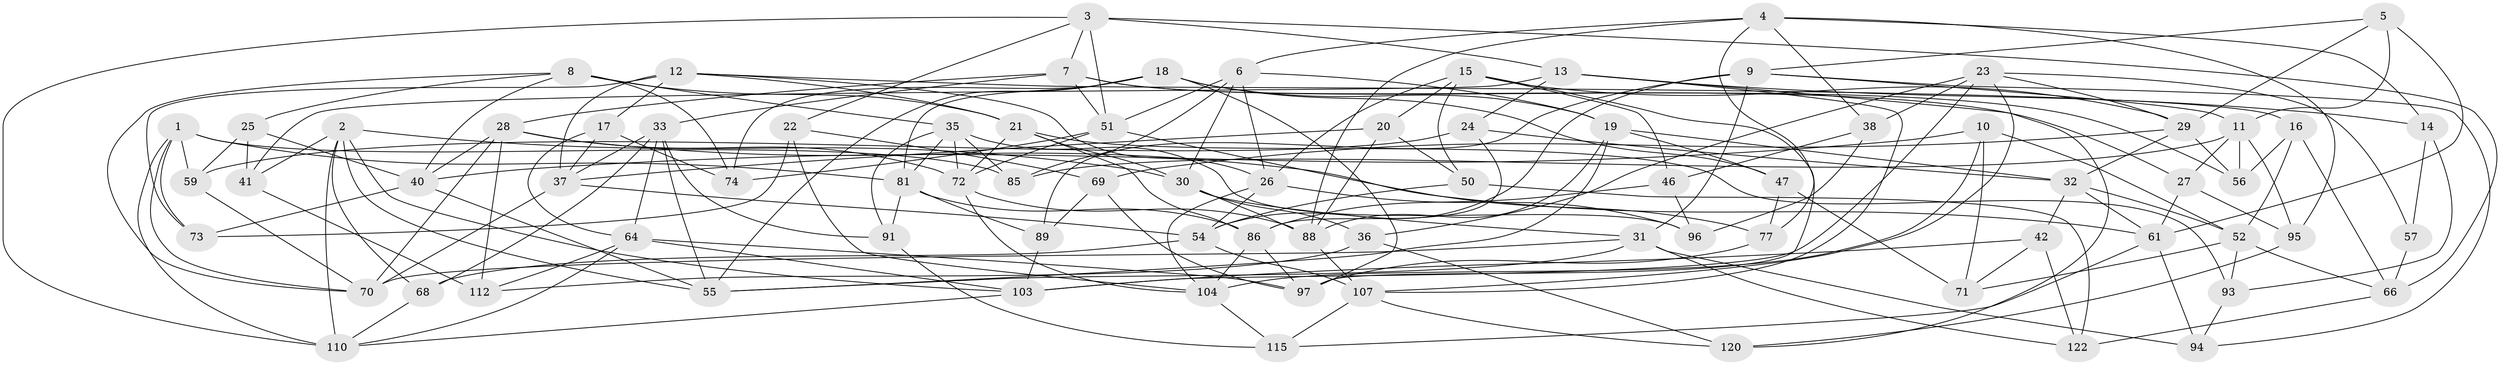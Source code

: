 // Generated by graph-tools (version 1.1) at 2025/52/02/27/25 19:52:30]
// undirected, 80 vertices, 202 edges
graph export_dot {
graph [start="1"]
  node [color=gray90,style=filled];
  1 [super="+65"];
  2 [super="+44"];
  3 [super="+67"];
  4 [super="+102"];
  5;
  6 [super="+114"];
  7 [super="+63"];
  8 [super="+106"];
  9 [super="+34"];
  10;
  11 [super="+119"];
  12 [super="+53"];
  13 [super="+75"];
  14;
  15 [super="+83"];
  16;
  17;
  18 [super="+49"];
  19 [super="+99"];
  20;
  21 [super="+101"];
  22;
  23 [super="+58"];
  24;
  25;
  26 [super="+80"];
  27;
  28 [super="+92"];
  29 [super="+43"];
  30 [super="+87"];
  31 [super="+123"];
  32 [super="+84"];
  33 [super="+48"];
  35 [super="+45"];
  36;
  37 [super="+39"];
  38;
  40 [super="+62"];
  41;
  42;
  46;
  47;
  50;
  51 [super="+90"];
  52 [super="+121"];
  54 [super="+82"];
  55 [super="+60"];
  56;
  57;
  59;
  61 [super="+109"];
  64 [super="+108"];
  66 [super="+79"];
  68;
  69;
  70 [super="+78"];
  71;
  72 [super="+76"];
  73;
  74;
  77;
  81 [super="+116"];
  85;
  86 [super="+100"];
  88 [super="+105"];
  89;
  91;
  93;
  94;
  95;
  96;
  97 [super="+98"];
  103 [super="+117"];
  104 [super="+111"];
  107 [super="+113"];
  110 [super="+118"];
  112;
  115;
  120;
  122;
  1 -- 110;
  1 -- 85;
  1 -- 81;
  1 -- 73;
  1 -- 59;
  1 -- 70;
  2 -- 30;
  2 -- 55;
  2 -- 103;
  2 -- 41;
  2 -- 68;
  2 -- 110;
  3 -- 66;
  3 -- 110;
  3 -- 13;
  3 -- 22;
  3 -- 7;
  3 -- 51;
  4 -- 38;
  4 -- 88;
  4 -- 6;
  4 -- 77;
  4 -- 14;
  4 -- 95;
  5 -- 29;
  5 -- 11;
  5 -- 61;
  5 -- 9;
  6 -- 19;
  6 -- 85;
  6 -- 26;
  6 -- 51;
  6 -- 30;
  7 -- 33;
  7 -- 27;
  7 -- 56;
  7 -- 51;
  7 -- 28;
  8 -- 40;
  8 -- 21;
  8 -- 25;
  8 -- 74;
  8 -- 35;
  8 -- 70;
  9 -- 94;
  9 -- 54;
  9 -- 89;
  9 -- 31;
  9 -- 11;
  10 -- 52;
  10 -- 71;
  10 -- 40;
  10 -- 104;
  11 -- 95;
  11 -- 27;
  11 -- 56;
  11 -- 85;
  12 -- 16;
  12 -- 26;
  12 -- 73;
  12 -- 17;
  12 -- 21;
  12 -- 37;
  13 -- 107;
  13 -- 24;
  13 -- 14;
  13 -- 120;
  13 -- 41;
  14 -- 93;
  14 -- 57;
  15 -- 26;
  15 -- 50;
  15 -- 20;
  15 -- 97;
  15 -- 46;
  15 -- 29;
  16 -- 56;
  16 -- 66;
  16 -- 52;
  17 -- 74;
  17 -- 37;
  17 -- 64;
  18 -- 74;
  18 -- 81;
  18 -- 97;
  18 -- 47;
  18 -- 19;
  18 -- 55;
  19 -- 32;
  19 -- 88;
  19 -- 47;
  19 -- 55;
  20 -- 50;
  20 -- 88;
  20 -- 37;
  21 -- 86;
  21 -- 72;
  21 -- 93;
  21 -- 30;
  22 -- 69;
  22 -- 73;
  22 -- 104;
  23 -- 36;
  23 -- 57;
  23 -- 107;
  23 -- 103;
  23 -- 38;
  23 -- 29;
  24 -- 59;
  24 -- 86;
  24 -- 32;
  25 -- 41;
  25 -- 59;
  25 -- 40;
  26 -- 96;
  26 -- 104;
  26 -- 54;
  27 -- 61;
  27 -- 95;
  28 -- 112;
  28 -- 61;
  28 -- 40;
  28 -- 72;
  28 -- 70;
  29 -- 69;
  29 -- 56;
  29 -- 32;
  30 -- 36;
  30 -- 31;
  30 -- 88;
  31 -- 122;
  31 -- 70;
  31 -- 94;
  31 -- 55;
  32 -- 52;
  32 -- 42;
  32 -- 61;
  33 -- 64;
  33 -- 91;
  33 -- 68;
  33 -- 55;
  33 -- 37;
  35 -- 96;
  35 -- 81;
  35 -- 72;
  35 -- 91;
  35 -- 85;
  36 -- 112;
  36 -- 120;
  37 -- 70;
  37 -- 54;
  38 -- 96;
  38 -- 46;
  40 -- 55;
  40 -- 73;
  41 -- 112;
  42 -- 122;
  42 -- 71;
  42 -- 103;
  46 -- 96;
  46 -- 86;
  47 -- 71;
  47 -- 77;
  50 -- 122;
  50 -- 54;
  51 -- 74;
  51 -- 77;
  51 -- 72;
  52 -- 66;
  52 -- 93;
  52 -- 71;
  54 -- 68;
  54 -- 107;
  57 -- 66 [weight=2];
  59 -- 70;
  61 -- 115;
  61 -- 94;
  64 -- 112;
  64 -- 97;
  64 -- 110;
  64 -- 103;
  66 -- 122;
  68 -- 110;
  69 -- 89;
  69 -- 97;
  72 -- 104;
  72 -- 88;
  77 -- 97;
  81 -- 89;
  81 -- 91;
  81 -- 86;
  86 -- 97;
  86 -- 104;
  88 -- 107;
  89 -- 103;
  91 -- 115;
  93 -- 94;
  95 -- 120;
  103 -- 110;
  104 -- 115;
  107 -- 115;
  107 -- 120;
}
